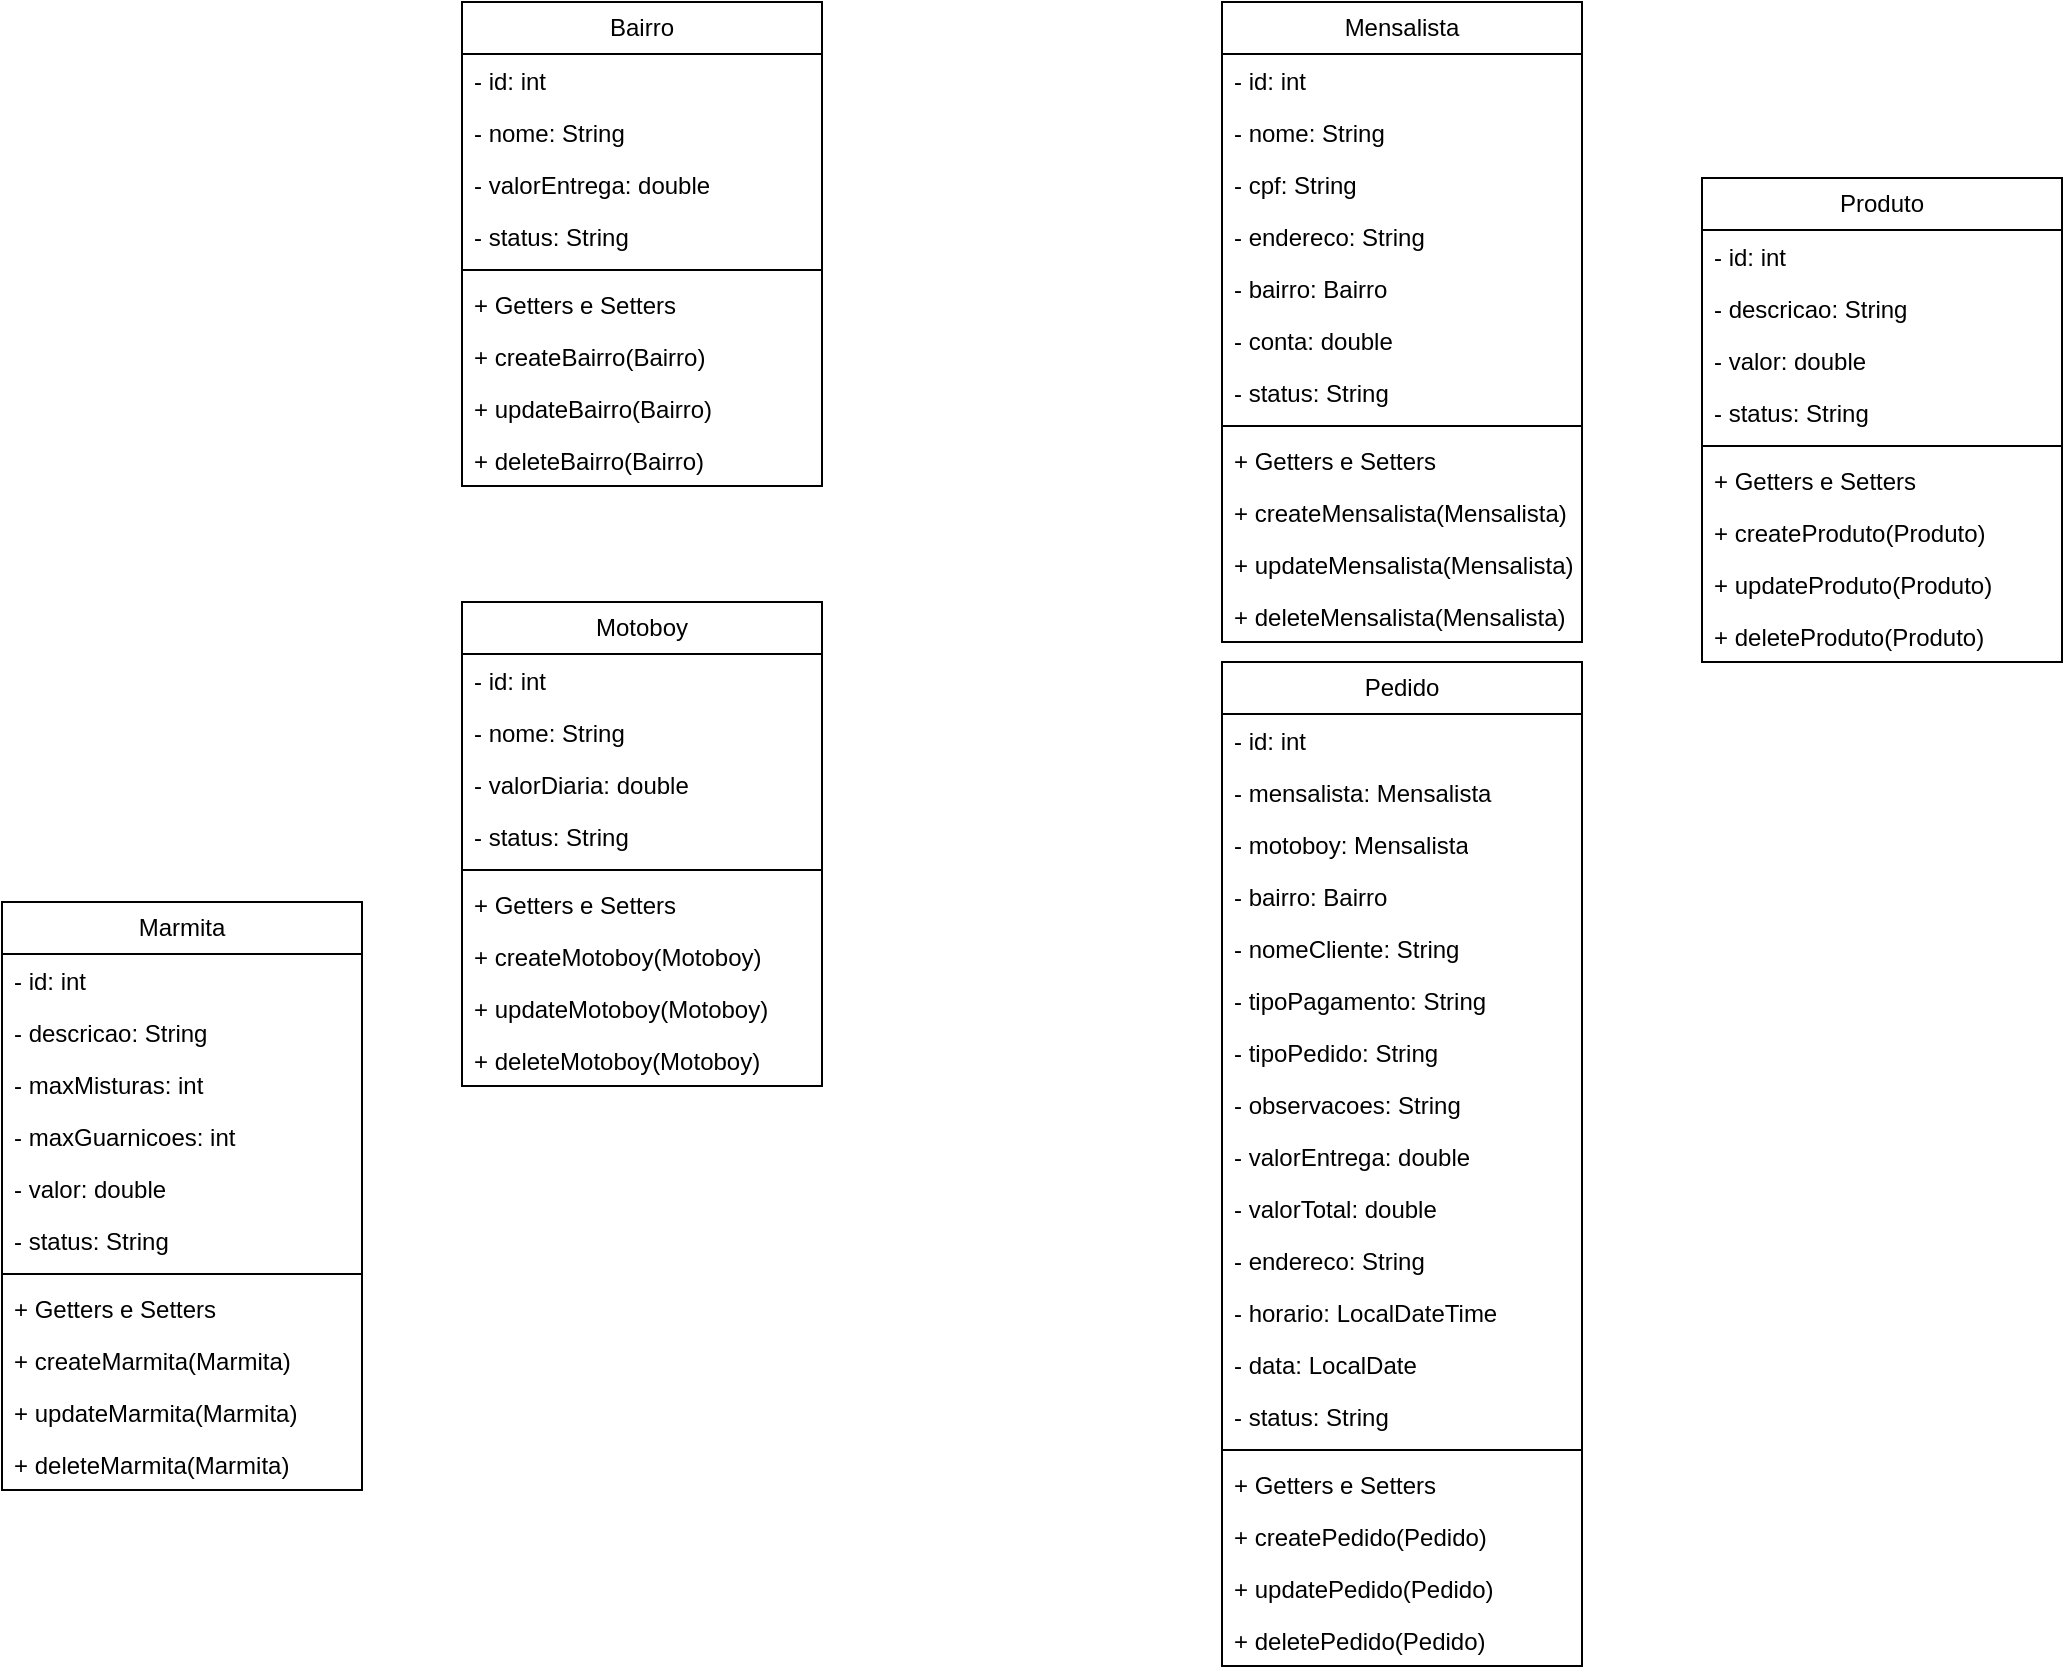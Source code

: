 <mxfile version="28.0.6">
  <diagram name="Página-1" id="-njQWQOGor6o54HkjDyU">
    <mxGraphModel dx="1426" dy="743" grid="1" gridSize="10" guides="1" tooltips="1" connect="1" arrows="1" fold="1" page="1" pageScale="1" pageWidth="10000" pageHeight="10000" math="0" shadow="0">
      <root>
        <mxCell id="0" />
        <mxCell id="1" parent="0" />
        <mxCell id="tV_HD-RAvh36hSB1hYgo-1" value="Marmita" style="swimlane;fontStyle=0;childLayout=stackLayout;horizontal=1;startSize=26;fillColor=none;horizontalStack=0;resizeParent=1;resizeParentMax=0;resizeLast=0;collapsible=1;marginBottom=0;whiteSpace=wrap;html=1;" vertex="1" parent="1">
          <mxGeometry x="4210" y="3310" width="180" height="294" as="geometry">
            <mxRectangle x="4450" y="2860" width="80" height="30" as="alternateBounds" />
          </mxGeometry>
        </mxCell>
        <mxCell id="tV_HD-RAvh36hSB1hYgo-2" value="- id: int" style="text;strokeColor=none;fillColor=none;align=left;verticalAlign=top;spacingLeft=4;spacingRight=4;overflow=hidden;rotatable=0;points=[[0,0.5],[1,0.5]];portConstraint=eastwest;whiteSpace=wrap;html=1;" vertex="1" parent="tV_HD-RAvh36hSB1hYgo-1">
          <mxGeometry y="26" width="180" height="26" as="geometry" />
        </mxCell>
        <mxCell id="tV_HD-RAvh36hSB1hYgo-3" value="- descricao: String" style="text;strokeColor=none;fillColor=none;align=left;verticalAlign=top;spacingLeft=4;spacingRight=4;overflow=hidden;rotatable=0;points=[[0,0.5],[1,0.5]];portConstraint=eastwest;whiteSpace=wrap;html=1;" vertex="1" parent="tV_HD-RAvh36hSB1hYgo-1">
          <mxGeometry y="52" width="180" height="26" as="geometry" />
        </mxCell>
        <mxCell id="tV_HD-RAvh36hSB1hYgo-5" value="- maxMisturas: int" style="text;strokeColor=none;fillColor=none;align=left;verticalAlign=top;spacingLeft=4;spacingRight=4;overflow=hidden;rotatable=0;points=[[0,0.5],[1,0.5]];portConstraint=eastwest;whiteSpace=wrap;html=1;" vertex="1" parent="tV_HD-RAvh36hSB1hYgo-1">
          <mxGeometry y="78" width="180" height="26" as="geometry" />
        </mxCell>
        <mxCell id="tV_HD-RAvh36hSB1hYgo-7" value="- maxGuarnicoes: int" style="text;strokeColor=none;fillColor=none;align=left;verticalAlign=top;spacingLeft=4;spacingRight=4;overflow=hidden;rotatable=0;points=[[0,0.5],[1,0.5]];portConstraint=eastwest;whiteSpace=wrap;html=1;" vertex="1" parent="tV_HD-RAvh36hSB1hYgo-1">
          <mxGeometry y="104" width="180" height="26" as="geometry" />
        </mxCell>
        <mxCell id="tV_HD-RAvh36hSB1hYgo-4" value="- valor: double" style="text;strokeColor=none;fillColor=none;align=left;verticalAlign=top;spacingLeft=4;spacingRight=4;overflow=hidden;rotatable=0;points=[[0,0.5],[1,0.5]];portConstraint=eastwest;whiteSpace=wrap;html=1;" vertex="1" parent="tV_HD-RAvh36hSB1hYgo-1">
          <mxGeometry y="130" width="180" height="26" as="geometry" />
        </mxCell>
        <mxCell id="tV_HD-RAvh36hSB1hYgo-8" value="- status: String" style="text;strokeColor=none;fillColor=none;align=left;verticalAlign=top;spacingLeft=4;spacingRight=4;overflow=hidden;rotatable=0;points=[[0,0.5],[1,0.5]];portConstraint=eastwest;whiteSpace=wrap;html=1;" vertex="1" parent="tV_HD-RAvh36hSB1hYgo-1">
          <mxGeometry y="156" width="180" height="26" as="geometry" />
        </mxCell>
        <mxCell id="tV_HD-RAvh36hSB1hYgo-27" value="" style="line;strokeWidth=1;fillColor=none;align=left;verticalAlign=middle;spacingTop=-1;spacingLeft=3;spacingRight=3;rotatable=0;labelPosition=right;points=[];portConstraint=eastwest;strokeColor=inherit;" vertex="1" parent="tV_HD-RAvh36hSB1hYgo-1">
          <mxGeometry y="182" width="180" height="8" as="geometry" />
        </mxCell>
        <mxCell id="tV_HD-RAvh36hSB1hYgo-26" value="+ Getters e Setters" style="text;strokeColor=none;fillColor=none;align=left;verticalAlign=top;spacingLeft=4;spacingRight=4;overflow=hidden;rotatable=0;points=[[0,0.5],[1,0.5]];portConstraint=eastwest;whiteSpace=wrap;html=1;" vertex="1" parent="tV_HD-RAvh36hSB1hYgo-1">
          <mxGeometry y="190" width="180" height="26" as="geometry" />
        </mxCell>
        <mxCell id="tV_HD-RAvh36hSB1hYgo-28" value="+ createMarmita(Marmita)" style="text;strokeColor=none;fillColor=none;align=left;verticalAlign=top;spacingLeft=4;spacingRight=4;overflow=hidden;rotatable=0;points=[[0,0.5],[1,0.5]];portConstraint=eastwest;whiteSpace=wrap;html=1;" vertex="1" parent="tV_HD-RAvh36hSB1hYgo-1">
          <mxGeometry y="216" width="180" height="26" as="geometry" />
        </mxCell>
        <mxCell id="tV_HD-RAvh36hSB1hYgo-32" value="+ up&lt;span style=&quot;background-color: transparent; color: light-dark(rgb(0, 0, 0), rgb(255, 255, 255));&quot;&gt;dateMarmita(Marmita)&lt;/span&gt;" style="text;strokeColor=none;fillColor=none;align=left;verticalAlign=top;spacingLeft=4;spacingRight=4;overflow=hidden;rotatable=0;points=[[0,0.5],[1,0.5]];portConstraint=eastwest;whiteSpace=wrap;html=1;" vertex="1" parent="tV_HD-RAvh36hSB1hYgo-1">
          <mxGeometry y="242" width="180" height="26" as="geometry" />
        </mxCell>
        <mxCell id="tV_HD-RAvh36hSB1hYgo-29" value="+ deleteMarmita(Marmita)" style="text;strokeColor=none;fillColor=none;align=left;verticalAlign=top;spacingLeft=4;spacingRight=4;overflow=hidden;rotatable=0;points=[[0,0.5],[1,0.5]];portConstraint=eastwest;whiteSpace=wrap;html=1;" vertex="1" parent="tV_HD-RAvh36hSB1hYgo-1">
          <mxGeometry y="268" width="180" height="26" as="geometry" />
        </mxCell>
        <mxCell id="tV_HD-RAvh36hSB1hYgo-33" value="Produto" style="swimlane;fontStyle=0;childLayout=stackLayout;horizontal=1;startSize=26;fillColor=none;horizontalStack=0;resizeParent=1;resizeParentMax=0;resizeLast=0;collapsible=1;marginBottom=0;whiteSpace=wrap;html=1;" vertex="1" parent="1">
          <mxGeometry x="5060" y="2948" width="180" height="242" as="geometry">
            <mxRectangle x="4450" y="2860" width="80" height="30" as="alternateBounds" />
          </mxGeometry>
        </mxCell>
        <mxCell id="tV_HD-RAvh36hSB1hYgo-34" value="- id: int" style="text;strokeColor=none;fillColor=none;align=left;verticalAlign=top;spacingLeft=4;spacingRight=4;overflow=hidden;rotatable=0;points=[[0,0.5],[1,0.5]];portConstraint=eastwest;whiteSpace=wrap;html=1;" vertex="1" parent="tV_HD-RAvh36hSB1hYgo-33">
          <mxGeometry y="26" width="180" height="26" as="geometry" />
        </mxCell>
        <mxCell id="tV_HD-RAvh36hSB1hYgo-35" value="- descricao: String" style="text;strokeColor=none;fillColor=none;align=left;verticalAlign=top;spacingLeft=4;spacingRight=4;overflow=hidden;rotatable=0;points=[[0,0.5],[1,0.5]];portConstraint=eastwest;whiteSpace=wrap;html=1;" vertex="1" parent="tV_HD-RAvh36hSB1hYgo-33">
          <mxGeometry y="52" width="180" height="26" as="geometry" />
        </mxCell>
        <mxCell id="tV_HD-RAvh36hSB1hYgo-38" value="- valor: double" style="text;strokeColor=none;fillColor=none;align=left;verticalAlign=top;spacingLeft=4;spacingRight=4;overflow=hidden;rotatable=0;points=[[0,0.5],[1,0.5]];portConstraint=eastwest;whiteSpace=wrap;html=1;" vertex="1" parent="tV_HD-RAvh36hSB1hYgo-33">
          <mxGeometry y="78" width="180" height="26" as="geometry" />
        </mxCell>
        <mxCell id="tV_HD-RAvh36hSB1hYgo-39" value="- status: String" style="text;strokeColor=none;fillColor=none;align=left;verticalAlign=top;spacingLeft=4;spacingRight=4;overflow=hidden;rotatable=0;points=[[0,0.5],[1,0.5]];portConstraint=eastwest;whiteSpace=wrap;html=1;" vertex="1" parent="tV_HD-RAvh36hSB1hYgo-33">
          <mxGeometry y="104" width="180" height="26" as="geometry" />
        </mxCell>
        <mxCell id="tV_HD-RAvh36hSB1hYgo-40" value="" style="line;strokeWidth=1;fillColor=none;align=left;verticalAlign=middle;spacingTop=-1;spacingLeft=3;spacingRight=3;rotatable=0;labelPosition=right;points=[];portConstraint=eastwest;strokeColor=inherit;" vertex="1" parent="tV_HD-RAvh36hSB1hYgo-33">
          <mxGeometry y="130" width="180" height="8" as="geometry" />
        </mxCell>
        <mxCell id="tV_HD-RAvh36hSB1hYgo-41" value="+ Getters e Setters" style="text;strokeColor=none;fillColor=none;align=left;verticalAlign=top;spacingLeft=4;spacingRight=4;overflow=hidden;rotatable=0;points=[[0,0.5],[1,0.5]];portConstraint=eastwest;whiteSpace=wrap;html=1;" vertex="1" parent="tV_HD-RAvh36hSB1hYgo-33">
          <mxGeometry y="138" width="180" height="26" as="geometry" />
        </mxCell>
        <mxCell id="tV_HD-RAvh36hSB1hYgo-42" value="+ createProduto(Produto)" style="text;strokeColor=none;fillColor=none;align=left;verticalAlign=top;spacingLeft=4;spacingRight=4;overflow=hidden;rotatable=0;points=[[0,0.5],[1,0.5]];portConstraint=eastwest;whiteSpace=wrap;html=1;" vertex="1" parent="tV_HD-RAvh36hSB1hYgo-33">
          <mxGeometry y="164" width="180" height="26" as="geometry" />
        </mxCell>
        <mxCell id="tV_HD-RAvh36hSB1hYgo-43" value="+ updateProduto(Produto)" style="text;strokeColor=none;fillColor=none;align=left;verticalAlign=top;spacingLeft=4;spacingRight=4;overflow=hidden;rotatable=0;points=[[0,0.5],[1,0.5]];portConstraint=eastwest;whiteSpace=wrap;html=1;" vertex="1" parent="tV_HD-RAvh36hSB1hYgo-33">
          <mxGeometry y="190" width="180" height="26" as="geometry" />
        </mxCell>
        <mxCell id="tV_HD-RAvh36hSB1hYgo-44" value="+ deleteProduto(Produto)" style="text;strokeColor=none;fillColor=none;align=left;verticalAlign=top;spacingLeft=4;spacingRight=4;overflow=hidden;rotatable=0;points=[[0,0.5],[1,0.5]];portConstraint=eastwest;whiteSpace=wrap;html=1;" vertex="1" parent="tV_HD-RAvh36hSB1hYgo-33">
          <mxGeometry y="216" width="180" height="26" as="geometry" />
        </mxCell>
        <mxCell id="tV_HD-RAvh36hSB1hYgo-45" value="Mensalista" style="swimlane;fontStyle=0;childLayout=stackLayout;horizontal=1;startSize=26;fillColor=none;horizontalStack=0;resizeParent=1;resizeParentMax=0;resizeLast=0;collapsible=1;marginBottom=0;whiteSpace=wrap;html=1;" vertex="1" parent="1">
          <mxGeometry x="4820" y="2860" width="180" height="320" as="geometry">
            <mxRectangle x="4450" y="2860" width="80" height="30" as="alternateBounds" />
          </mxGeometry>
        </mxCell>
        <mxCell id="tV_HD-RAvh36hSB1hYgo-46" value="- id: int" style="text;strokeColor=none;fillColor=none;align=left;verticalAlign=top;spacingLeft=4;spacingRight=4;overflow=hidden;rotatable=0;points=[[0,0.5],[1,0.5]];portConstraint=eastwest;whiteSpace=wrap;html=1;" vertex="1" parent="tV_HD-RAvh36hSB1hYgo-45">
          <mxGeometry y="26" width="180" height="26" as="geometry" />
        </mxCell>
        <mxCell id="tV_HD-RAvh36hSB1hYgo-47" value="- nome: String" style="text;strokeColor=none;fillColor=none;align=left;verticalAlign=top;spacingLeft=4;spacingRight=4;overflow=hidden;rotatable=0;points=[[0,0.5],[1,0.5]];portConstraint=eastwest;whiteSpace=wrap;html=1;" vertex="1" parent="tV_HD-RAvh36hSB1hYgo-45">
          <mxGeometry y="52" width="180" height="26" as="geometry" />
        </mxCell>
        <mxCell id="tV_HD-RAvh36hSB1hYgo-48" value="- cpf: String" style="text;strokeColor=none;fillColor=none;align=left;verticalAlign=top;spacingLeft=4;spacingRight=4;overflow=hidden;rotatable=0;points=[[0,0.5],[1,0.5]];portConstraint=eastwest;whiteSpace=wrap;html=1;" vertex="1" parent="tV_HD-RAvh36hSB1hYgo-45">
          <mxGeometry y="78" width="180" height="26" as="geometry" />
        </mxCell>
        <mxCell id="tV_HD-RAvh36hSB1hYgo-49" value="- endereco: String" style="text;strokeColor=none;fillColor=none;align=left;verticalAlign=top;spacingLeft=4;spacingRight=4;overflow=hidden;rotatable=0;points=[[0,0.5],[1,0.5]];portConstraint=eastwest;whiteSpace=wrap;html=1;" vertex="1" parent="tV_HD-RAvh36hSB1hYgo-45">
          <mxGeometry y="104" width="180" height="26" as="geometry" />
        </mxCell>
        <mxCell id="tV_HD-RAvh36hSB1hYgo-50" value="- bairro: Bairro" style="text;strokeColor=none;fillColor=none;align=left;verticalAlign=top;spacingLeft=4;spacingRight=4;overflow=hidden;rotatable=0;points=[[0,0.5],[1,0.5]];portConstraint=eastwest;whiteSpace=wrap;html=1;" vertex="1" parent="tV_HD-RAvh36hSB1hYgo-45">
          <mxGeometry y="130" width="180" height="26" as="geometry" />
        </mxCell>
        <mxCell id="tV_HD-RAvh36hSB1hYgo-57" value="- conta: double" style="text;strokeColor=none;fillColor=none;align=left;verticalAlign=top;spacingLeft=4;spacingRight=4;overflow=hidden;rotatable=0;points=[[0,0.5],[1,0.5]];portConstraint=eastwest;whiteSpace=wrap;html=1;" vertex="1" parent="tV_HD-RAvh36hSB1hYgo-45">
          <mxGeometry y="156" width="180" height="26" as="geometry" />
        </mxCell>
        <mxCell id="tV_HD-RAvh36hSB1hYgo-51" value="- status: String" style="text;strokeColor=none;fillColor=none;align=left;verticalAlign=top;spacingLeft=4;spacingRight=4;overflow=hidden;rotatable=0;points=[[0,0.5],[1,0.5]];portConstraint=eastwest;whiteSpace=wrap;html=1;" vertex="1" parent="tV_HD-RAvh36hSB1hYgo-45">
          <mxGeometry y="182" width="180" height="26" as="geometry" />
        </mxCell>
        <mxCell id="tV_HD-RAvh36hSB1hYgo-52" value="" style="line;strokeWidth=1;fillColor=none;align=left;verticalAlign=middle;spacingTop=-1;spacingLeft=3;spacingRight=3;rotatable=0;labelPosition=right;points=[];portConstraint=eastwest;strokeColor=inherit;" vertex="1" parent="tV_HD-RAvh36hSB1hYgo-45">
          <mxGeometry y="208" width="180" height="8" as="geometry" />
        </mxCell>
        <mxCell id="tV_HD-RAvh36hSB1hYgo-53" value="+ Getters e Setters" style="text;strokeColor=none;fillColor=none;align=left;verticalAlign=top;spacingLeft=4;spacingRight=4;overflow=hidden;rotatable=0;points=[[0,0.5],[1,0.5]];portConstraint=eastwest;whiteSpace=wrap;html=1;" vertex="1" parent="tV_HD-RAvh36hSB1hYgo-45">
          <mxGeometry y="216" width="180" height="26" as="geometry" />
        </mxCell>
        <mxCell id="tV_HD-RAvh36hSB1hYgo-54" value="+ createMensalista(Mensalista)" style="text;strokeColor=none;fillColor=none;align=left;verticalAlign=top;spacingLeft=4;spacingRight=4;overflow=hidden;rotatable=0;points=[[0,0.5],[1,0.5]];portConstraint=eastwest;whiteSpace=wrap;html=1;" vertex="1" parent="tV_HD-RAvh36hSB1hYgo-45">
          <mxGeometry y="242" width="180" height="26" as="geometry" />
        </mxCell>
        <mxCell id="tV_HD-RAvh36hSB1hYgo-55" value="+ updateMensalista(Mensalista)" style="text;strokeColor=none;fillColor=none;align=left;verticalAlign=top;spacingLeft=4;spacingRight=4;overflow=hidden;rotatable=0;points=[[0,0.5],[1,0.5]];portConstraint=eastwest;whiteSpace=wrap;html=1;" vertex="1" parent="tV_HD-RAvh36hSB1hYgo-45">
          <mxGeometry y="268" width="180" height="26" as="geometry" />
        </mxCell>
        <mxCell id="tV_HD-RAvh36hSB1hYgo-56" value="+ deleteMensalista(Mensalista)" style="text;strokeColor=none;fillColor=none;align=left;verticalAlign=top;spacingLeft=4;spacingRight=4;overflow=hidden;rotatable=0;points=[[0,0.5],[1,0.5]];portConstraint=eastwest;whiteSpace=wrap;html=1;" vertex="1" parent="tV_HD-RAvh36hSB1hYgo-45">
          <mxGeometry y="294" width="180" height="26" as="geometry" />
        </mxCell>
        <mxCell id="tV_HD-RAvh36hSB1hYgo-58" value="Motoboy" style="swimlane;fontStyle=0;childLayout=stackLayout;horizontal=1;startSize=26;fillColor=none;horizontalStack=0;resizeParent=1;resizeParentMax=0;resizeLast=0;collapsible=1;marginBottom=0;whiteSpace=wrap;html=1;" vertex="1" parent="1">
          <mxGeometry x="4440" y="3160" width="180" height="242" as="geometry">
            <mxRectangle x="4450" y="2860" width="80" height="30" as="alternateBounds" />
          </mxGeometry>
        </mxCell>
        <mxCell id="tV_HD-RAvh36hSB1hYgo-59" value="- id: int" style="text;strokeColor=none;fillColor=none;align=left;verticalAlign=top;spacingLeft=4;spacingRight=4;overflow=hidden;rotatable=0;points=[[0,0.5],[1,0.5]];portConstraint=eastwest;whiteSpace=wrap;html=1;" vertex="1" parent="tV_HD-RAvh36hSB1hYgo-58">
          <mxGeometry y="26" width="180" height="26" as="geometry" />
        </mxCell>
        <mxCell id="tV_HD-RAvh36hSB1hYgo-60" value="- nome: String" style="text;strokeColor=none;fillColor=none;align=left;verticalAlign=top;spacingLeft=4;spacingRight=4;overflow=hidden;rotatable=0;points=[[0,0.5],[1,0.5]];portConstraint=eastwest;whiteSpace=wrap;html=1;" vertex="1" parent="tV_HD-RAvh36hSB1hYgo-58">
          <mxGeometry y="52" width="180" height="26" as="geometry" />
        </mxCell>
        <mxCell id="tV_HD-RAvh36hSB1hYgo-61" value="- valorDiaria: double" style="text;strokeColor=none;fillColor=none;align=left;verticalAlign=top;spacingLeft=4;spacingRight=4;overflow=hidden;rotatable=0;points=[[0,0.5],[1,0.5]];portConstraint=eastwest;whiteSpace=wrap;html=1;" vertex="1" parent="tV_HD-RAvh36hSB1hYgo-58">
          <mxGeometry y="78" width="180" height="26" as="geometry" />
        </mxCell>
        <mxCell id="tV_HD-RAvh36hSB1hYgo-65" value="- status: String" style="text;strokeColor=none;fillColor=none;align=left;verticalAlign=top;spacingLeft=4;spacingRight=4;overflow=hidden;rotatable=0;points=[[0,0.5],[1,0.5]];portConstraint=eastwest;whiteSpace=wrap;html=1;" vertex="1" parent="tV_HD-RAvh36hSB1hYgo-58">
          <mxGeometry y="104" width="180" height="26" as="geometry" />
        </mxCell>
        <mxCell id="tV_HD-RAvh36hSB1hYgo-66" value="" style="line;strokeWidth=1;fillColor=none;align=left;verticalAlign=middle;spacingTop=-1;spacingLeft=3;spacingRight=3;rotatable=0;labelPosition=right;points=[];portConstraint=eastwest;strokeColor=inherit;" vertex="1" parent="tV_HD-RAvh36hSB1hYgo-58">
          <mxGeometry y="130" width="180" height="8" as="geometry" />
        </mxCell>
        <mxCell id="tV_HD-RAvh36hSB1hYgo-67" value="+ Getters e Setters" style="text;strokeColor=none;fillColor=none;align=left;verticalAlign=top;spacingLeft=4;spacingRight=4;overflow=hidden;rotatable=0;points=[[0,0.5],[1,0.5]];portConstraint=eastwest;whiteSpace=wrap;html=1;" vertex="1" parent="tV_HD-RAvh36hSB1hYgo-58">
          <mxGeometry y="138" width="180" height="26" as="geometry" />
        </mxCell>
        <mxCell id="tV_HD-RAvh36hSB1hYgo-68" value="+ createMotoboy(Motoboy)" style="text;strokeColor=none;fillColor=none;align=left;verticalAlign=top;spacingLeft=4;spacingRight=4;overflow=hidden;rotatable=0;points=[[0,0.5],[1,0.5]];portConstraint=eastwest;whiteSpace=wrap;html=1;" vertex="1" parent="tV_HD-RAvh36hSB1hYgo-58">
          <mxGeometry y="164" width="180" height="26" as="geometry" />
        </mxCell>
        <mxCell id="tV_HD-RAvh36hSB1hYgo-69" value="+ updateMotoboy(Motoboy)" style="text;strokeColor=none;fillColor=none;align=left;verticalAlign=top;spacingLeft=4;spacingRight=4;overflow=hidden;rotatable=0;points=[[0,0.5],[1,0.5]];portConstraint=eastwest;whiteSpace=wrap;html=1;" vertex="1" parent="tV_HD-RAvh36hSB1hYgo-58">
          <mxGeometry y="190" width="180" height="26" as="geometry" />
        </mxCell>
        <mxCell id="tV_HD-RAvh36hSB1hYgo-70" value="+ deleteMotoboy(Motoboy)" style="text;strokeColor=none;fillColor=none;align=left;verticalAlign=top;spacingLeft=4;spacingRight=4;overflow=hidden;rotatable=0;points=[[0,0.5],[1,0.5]];portConstraint=eastwest;whiteSpace=wrap;html=1;" vertex="1" parent="tV_HD-RAvh36hSB1hYgo-58">
          <mxGeometry y="216" width="180" height="26" as="geometry" />
        </mxCell>
        <mxCell id="tV_HD-RAvh36hSB1hYgo-71" value="Bairro" style="swimlane;fontStyle=0;childLayout=stackLayout;horizontal=1;startSize=26;fillColor=none;horizontalStack=0;resizeParent=1;resizeParentMax=0;resizeLast=0;collapsible=1;marginBottom=0;whiteSpace=wrap;html=1;" vertex="1" parent="1">
          <mxGeometry x="4440" y="2860" width="180" height="242" as="geometry">
            <mxRectangle x="4450" y="2860" width="80" height="30" as="alternateBounds" />
          </mxGeometry>
        </mxCell>
        <mxCell id="tV_HD-RAvh36hSB1hYgo-72" value="- id: int" style="text;strokeColor=none;fillColor=none;align=left;verticalAlign=top;spacingLeft=4;spacingRight=4;overflow=hidden;rotatable=0;points=[[0,0.5],[1,0.5]];portConstraint=eastwest;whiteSpace=wrap;html=1;" vertex="1" parent="tV_HD-RAvh36hSB1hYgo-71">
          <mxGeometry y="26" width="180" height="26" as="geometry" />
        </mxCell>
        <mxCell id="tV_HD-RAvh36hSB1hYgo-73" value="- nome: String" style="text;strokeColor=none;fillColor=none;align=left;verticalAlign=top;spacingLeft=4;spacingRight=4;overflow=hidden;rotatable=0;points=[[0,0.5],[1,0.5]];portConstraint=eastwest;whiteSpace=wrap;html=1;" vertex="1" parent="tV_HD-RAvh36hSB1hYgo-71">
          <mxGeometry y="52" width="180" height="26" as="geometry" />
        </mxCell>
        <mxCell id="tV_HD-RAvh36hSB1hYgo-84" value="- valorEntrega: double" style="text;strokeColor=none;fillColor=none;align=left;verticalAlign=top;spacingLeft=4;spacingRight=4;overflow=hidden;rotatable=0;points=[[0,0.5],[1,0.5]];portConstraint=eastwest;whiteSpace=wrap;html=1;" vertex="1" parent="tV_HD-RAvh36hSB1hYgo-71">
          <mxGeometry y="78" width="180" height="26" as="geometry" />
        </mxCell>
        <mxCell id="tV_HD-RAvh36hSB1hYgo-78" value="- status: String" style="text;strokeColor=none;fillColor=none;align=left;verticalAlign=top;spacingLeft=4;spacingRight=4;overflow=hidden;rotatable=0;points=[[0,0.5],[1,0.5]];portConstraint=eastwest;whiteSpace=wrap;html=1;" vertex="1" parent="tV_HD-RAvh36hSB1hYgo-71">
          <mxGeometry y="104" width="180" height="26" as="geometry" />
        </mxCell>
        <mxCell id="tV_HD-RAvh36hSB1hYgo-79" value="" style="line;strokeWidth=1;fillColor=none;align=left;verticalAlign=middle;spacingTop=-1;spacingLeft=3;spacingRight=3;rotatable=0;labelPosition=right;points=[];portConstraint=eastwest;strokeColor=inherit;" vertex="1" parent="tV_HD-RAvh36hSB1hYgo-71">
          <mxGeometry y="130" width="180" height="8" as="geometry" />
        </mxCell>
        <mxCell id="tV_HD-RAvh36hSB1hYgo-80" value="+ Getters e Setters" style="text;strokeColor=none;fillColor=none;align=left;verticalAlign=top;spacingLeft=4;spacingRight=4;overflow=hidden;rotatable=0;points=[[0,0.5],[1,0.5]];portConstraint=eastwest;whiteSpace=wrap;html=1;" vertex="1" parent="tV_HD-RAvh36hSB1hYgo-71">
          <mxGeometry y="138" width="180" height="26" as="geometry" />
        </mxCell>
        <mxCell id="tV_HD-RAvh36hSB1hYgo-81" value="+ createBairro(Bairro)" style="text;strokeColor=none;fillColor=none;align=left;verticalAlign=top;spacingLeft=4;spacingRight=4;overflow=hidden;rotatable=0;points=[[0,0.5],[1,0.5]];portConstraint=eastwest;whiteSpace=wrap;html=1;" vertex="1" parent="tV_HD-RAvh36hSB1hYgo-71">
          <mxGeometry y="164" width="180" height="26" as="geometry" />
        </mxCell>
        <mxCell id="tV_HD-RAvh36hSB1hYgo-82" value="+ updateBairro(Bairro)" style="text;strokeColor=none;fillColor=none;align=left;verticalAlign=top;spacingLeft=4;spacingRight=4;overflow=hidden;rotatable=0;points=[[0,0.5],[1,0.5]];portConstraint=eastwest;whiteSpace=wrap;html=1;" vertex="1" parent="tV_HD-RAvh36hSB1hYgo-71">
          <mxGeometry y="190" width="180" height="26" as="geometry" />
        </mxCell>
        <mxCell id="tV_HD-RAvh36hSB1hYgo-83" value="+ deleteBairro(Bairro)" style="text;strokeColor=none;fillColor=none;align=left;verticalAlign=top;spacingLeft=4;spacingRight=4;overflow=hidden;rotatable=0;points=[[0,0.5],[1,0.5]];portConstraint=eastwest;whiteSpace=wrap;html=1;" vertex="1" parent="tV_HD-RAvh36hSB1hYgo-71">
          <mxGeometry y="216" width="180" height="26" as="geometry" />
        </mxCell>
        <mxCell id="tV_HD-RAvh36hSB1hYgo-85" value="Pedido" style="swimlane;fontStyle=0;childLayout=stackLayout;horizontal=1;startSize=26;fillColor=none;horizontalStack=0;resizeParent=1;resizeParentMax=0;resizeLast=0;collapsible=1;marginBottom=0;whiteSpace=wrap;html=1;" vertex="1" parent="1">
          <mxGeometry x="4820" y="3190" width="180" height="502" as="geometry">
            <mxRectangle x="4820" y="3190" width="80" height="30" as="alternateBounds" />
          </mxGeometry>
        </mxCell>
        <mxCell id="tV_HD-RAvh36hSB1hYgo-86" value="- id: int" style="text;strokeColor=none;fillColor=none;align=left;verticalAlign=top;spacingLeft=4;spacingRight=4;overflow=hidden;rotatable=0;points=[[0,0.5],[1,0.5]];portConstraint=eastwest;whiteSpace=wrap;html=1;" vertex="1" parent="tV_HD-RAvh36hSB1hYgo-85">
          <mxGeometry y="26" width="180" height="26" as="geometry" />
        </mxCell>
        <mxCell id="tV_HD-RAvh36hSB1hYgo-98" value="- mensalista: Mensalista" style="text;strokeColor=none;fillColor=none;align=left;verticalAlign=top;spacingLeft=4;spacingRight=4;overflow=hidden;rotatable=0;points=[[0,0.5],[1,0.5]];portConstraint=eastwest;whiteSpace=wrap;html=1;" vertex="1" parent="tV_HD-RAvh36hSB1hYgo-85">
          <mxGeometry y="52" width="180" height="26" as="geometry" />
        </mxCell>
        <mxCell id="tV_HD-RAvh36hSB1hYgo-99" value="- motoboy: Mensalista" style="text;strokeColor=none;fillColor=none;align=left;verticalAlign=top;spacingLeft=4;spacingRight=4;overflow=hidden;rotatable=0;points=[[0,0.5],[1,0.5]];portConstraint=eastwest;whiteSpace=wrap;html=1;" vertex="1" parent="tV_HD-RAvh36hSB1hYgo-85">
          <mxGeometry y="78" width="180" height="26" as="geometry" />
        </mxCell>
        <mxCell id="tV_HD-RAvh36hSB1hYgo-100" value="- bairro: Bairro" style="text;strokeColor=none;fillColor=none;align=left;verticalAlign=top;spacingLeft=4;spacingRight=4;overflow=hidden;rotatable=0;points=[[0,0.5],[1,0.5]];portConstraint=eastwest;whiteSpace=wrap;html=1;" vertex="1" parent="tV_HD-RAvh36hSB1hYgo-85">
          <mxGeometry y="104" width="180" height="26" as="geometry" />
        </mxCell>
        <mxCell id="tV_HD-RAvh36hSB1hYgo-87" value="- nomeCliente: String" style="text;strokeColor=none;fillColor=none;align=left;verticalAlign=top;spacingLeft=4;spacingRight=4;overflow=hidden;rotatable=0;points=[[0,0.5],[1,0.5]];portConstraint=eastwest;whiteSpace=wrap;html=1;" vertex="1" parent="tV_HD-RAvh36hSB1hYgo-85">
          <mxGeometry y="130" width="180" height="26" as="geometry" />
        </mxCell>
        <mxCell id="tV_HD-RAvh36hSB1hYgo-88" value="- tipoPagamento: String" style="text;strokeColor=none;fillColor=none;align=left;verticalAlign=top;spacingLeft=4;spacingRight=4;overflow=hidden;rotatable=0;points=[[0,0.5],[1,0.5]];portConstraint=eastwest;whiteSpace=wrap;html=1;" vertex="1" parent="tV_HD-RAvh36hSB1hYgo-85">
          <mxGeometry y="156" width="180" height="26" as="geometry" />
        </mxCell>
        <mxCell id="tV_HD-RAvh36hSB1hYgo-89" value="- tipoPedido: String" style="text;strokeColor=none;fillColor=none;align=left;verticalAlign=top;spacingLeft=4;spacingRight=4;overflow=hidden;rotatable=0;points=[[0,0.5],[1,0.5]];portConstraint=eastwest;whiteSpace=wrap;html=1;" vertex="1" parent="tV_HD-RAvh36hSB1hYgo-85">
          <mxGeometry y="182" width="180" height="26" as="geometry" />
        </mxCell>
        <mxCell id="tV_HD-RAvh36hSB1hYgo-90" value="- observacoes: String" style="text;strokeColor=none;fillColor=none;align=left;verticalAlign=top;spacingLeft=4;spacingRight=4;overflow=hidden;rotatable=0;points=[[0,0.5],[1,0.5]];portConstraint=eastwest;whiteSpace=wrap;html=1;" vertex="1" parent="tV_HD-RAvh36hSB1hYgo-85">
          <mxGeometry y="208" width="180" height="26" as="geometry" />
        </mxCell>
        <mxCell id="tV_HD-RAvh36hSB1hYgo-91" value="- valorEntrega: double" style="text;strokeColor=none;fillColor=none;align=left;verticalAlign=top;spacingLeft=4;spacingRight=4;overflow=hidden;rotatable=0;points=[[0,0.5],[1,0.5]];portConstraint=eastwest;whiteSpace=wrap;html=1;" vertex="1" parent="tV_HD-RAvh36hSB1hYgo-85">
          <mxGeometry y="234" width="180" height="26" as="geometry" />
        </mxCell>
        <mxCell id="tV_HD-RAvh36hSB1hYgo-101" value="- valorTotal: double" style="text;strokeColor=none;fillColor=none;align=left;verticalAlign=top;spacingLeft=4;spacingRight=4;overflow=hidden;rotatable=0;points=[[0,0.5],[1,0.5]];portConstraint=eastwest;whiteSpace=wrap;html=1;" vertex="1" parent="tV_HD-RAvh36hSB1hYgo-85">
          <mxGeometry y="260" width="180" height="26" as="geometry" />
        </mxCell>
        <mxCell id="tV_HD-RAvh36hSB1hYgo-105" value="- endereco: String" style="text;strokeColor=none;fillColor=none;align=left;verticalAlign=top;spacingLeft=4;spacingRight=4;overflow=hidden;rotatable=0;points=[[0,0.5],[1,0.5]];portConstraint=eastwest;whiteSpace=wrap;html=1;" vertex="1" parent="tV_HD-RAvh36hSB1hYgo-85">
          <mxGeometry y="286" width="180" height="26" as="geometry" />
        </mxCell>
        <mxCell id="tV_HD-RAvh36hSB1hYgo-102" value="- horario: LocalDateTime" style="text;strokeColor=none;fillColor=none;align=left;verticalAlign=top;spacingLeft=4;spacingRight=4;overflow=hidden;rotatable=0;points=[[0,0.5],[1,0.5]];portConstraint=eastwest;whiteSpace=wrap;html=1;" vertex="1" parent="tV_HD-RAvh36hSB1hYgo-85">
          <mxGeometry y="312" width="180" height="26" as="geometry" />
        </mxCell>
        <mxCell id="tV_HD-RAvh36hSB1hYgo-104" value="- data: LocalDate" style="text;strokeColor=none;fillColor=none;align=left;verticalAlign=top;spacingLeft=4;spacingRight=4;overflow=hidden;rotatable=0;points=[[0,0.5],[1,0.5]];portConstraint=eastwest;whiteSpace=wrap;html=1;" vertex="1" parent="tV_HD-RAvh36hSB1hYgo-85">
          <mxGeometry y="338" width="180" height="26" as="geometry" />
        </mxCell>
        <mxCell id="tV_HD-RAvh36hSB1hYgo-92" value="- status: String" style="text;strokeColor=none;fillColor=none;align=left;verticalAlign=top;spacingLeft=4;spacingRight=4;overflow=hidden;rotatable=0;points=[[0,0.5],[1,0.5]];portConstraint=eastwest;whiteSpace=wrap;html=1;" vertex="1" parent="tV_HD-RAvh36hSB1hYgo-85">
          <mxGeometry y="364" width="180" height="26" as="geometry" />
        </mxCell>
        <mxCell id="tV_HD-RAvh36hSB1hYgo-93" value="" style="line;strokeWidth=1;fillColor=none;align=left;verticalAlign=middle;spacingTop=-1;spacingLeft=3;spacingRight=3;rotatable=0;labelPosition=right;points=[];portConstraint=eastwest;strokeColor=inherit;" vertex="1" parent="tV_HD-RAvh36hSB1hYgo-85">
          <mxGeometry y="390" width="180" height="8" as="geometry" />
        </mxCell>
        <mxCell id="tV_HD-RAvh36hSB1hYgo-94" value="+ Getters e Setters" style="text;strokeColor=none;fillColor=none;align=left;verticalAlign=top;spacingLeft=4;spacingRight=4;overflow=hidden;rotatable=0;points=[[0,0.5],[1,0.5]];portConstraint=eastwest;whiteSpace=wrap;html=1;" vertex="1" parent="tV_HD-RAvh36hSB1hYgo-85">
          <mxGeometry y="398" width="180" height="26" as="geometry" />
        </mxCell>
        <mxCell id="tV_HD-RAvh36hSB1hYgo-95" value="+ createPedido(Pedido)" style="text;strokeColor=none;fillColor=none;align=left;verticalAlign=top;spacingLeft=4;spacingRight=4;overflow=hidden;rotatable=0;points=[[0,0.5],[1,0.5]];portConstraint=eastwest;whiteSpace=wrap;html=1;" vertex="1" parent="tV_HD-RAvh36hSB1hYgo-85">
          <mxGeometry y="424" width="180" height="26" as="geometry" />
        </mxCell>
        <mxCell id="tV_HD-RAvh36hSB1hYgo-96" value="+ updatePedido(Pedido)" style="text;strokeColor=none;fillColor=none;align=left;verticalAlign=top;spacingLeft=4;spacingRight=4;overflow=hidden;rotatable=0;points=[[0,0.5],[1,0.5]];portConstraint=eastwest;whiteSpace=wrap;html=1;" vertex="1" parent="tV_HD-RAvh36hSB1hYgo-85">
          <mxGeometry y="450" width="180" height="26" as="geometry" />
        </mxCell>
        <mxCell id="tV_HD-RAvh36hSB1hYgo-97" value="+ deletePedido(Pedido)" style="text;strokeColor=none;fillColor=none;align=left;verticalAlign=top;spacingLeft=4;spacingRight=4;overflow=hidden;rotatable=0;points=[[0,0.5],[1,0.5]];portConstraint=eastwest;whiteSpace=wrap;html=1;" vertex="1" parent="tV_HD-RAvh36hSB1hYgo-85">
          <mxGeometry y="476" width="180" height="26" as="geometry" />
        </mxCell>
      </root>
    </mxGraphModel>
  </diagram>
</mxfile>
